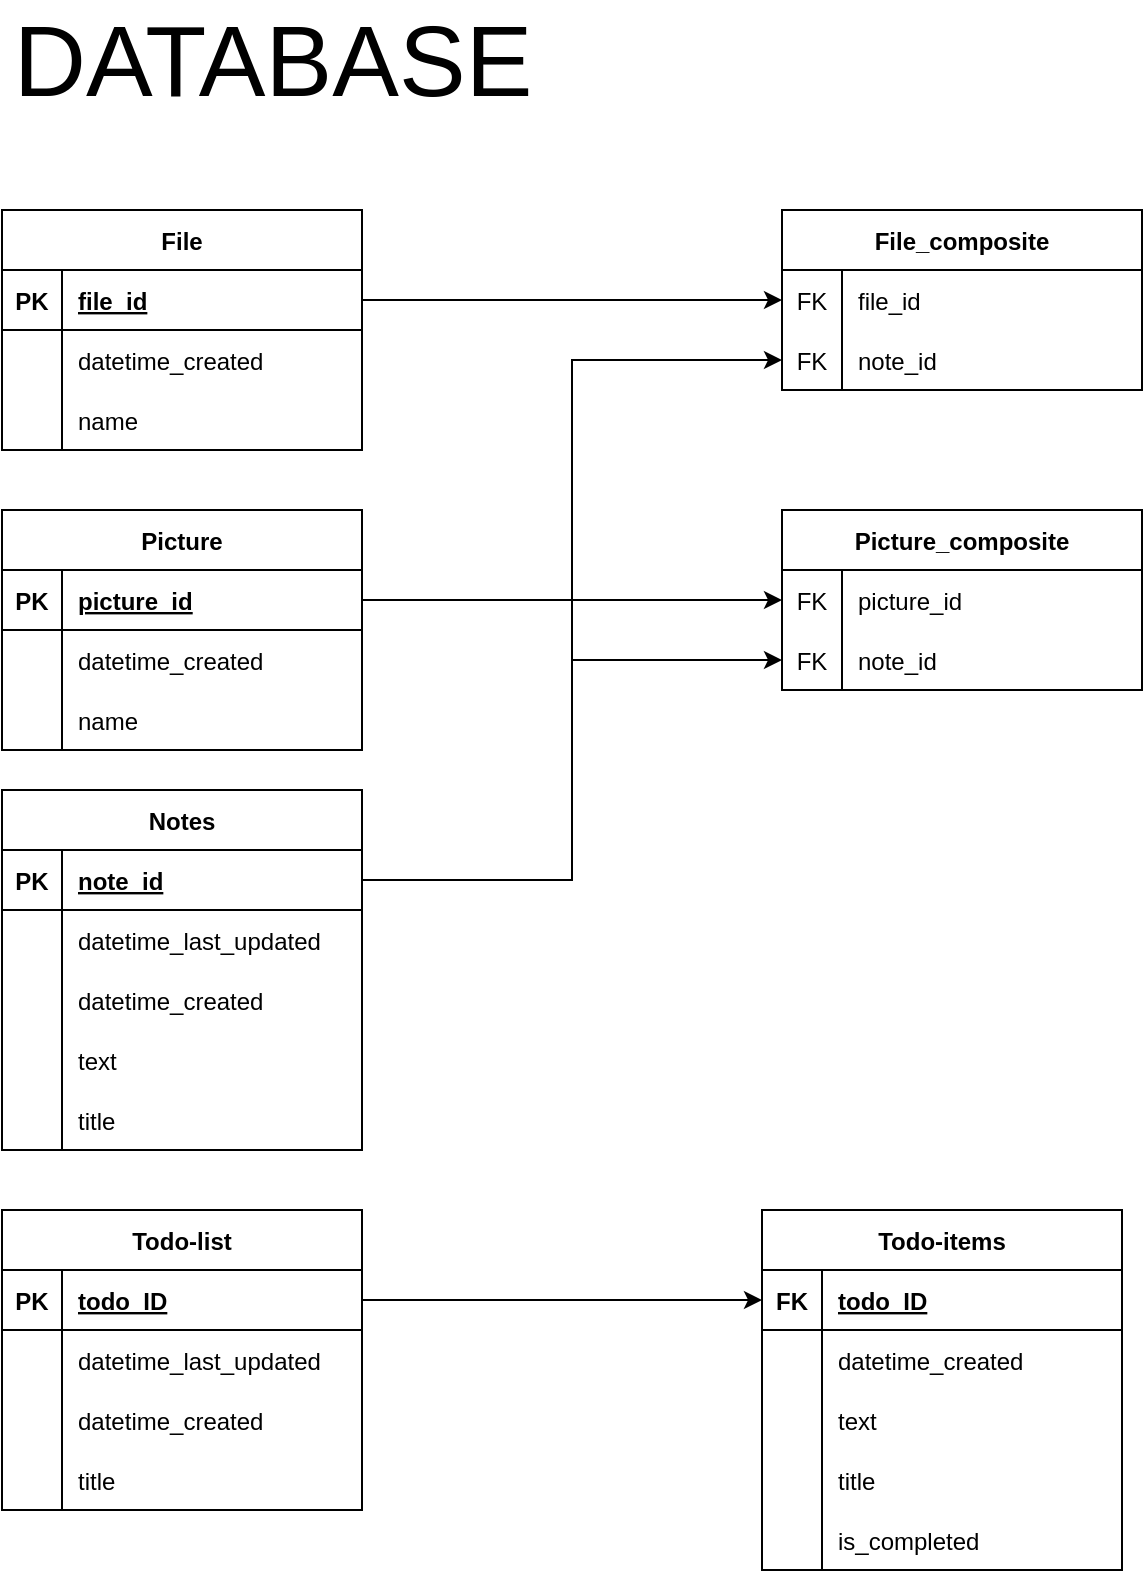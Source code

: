 <mxfile version="15.4.0" type="device"><diagram id="fDgXQUbnJ-UsMfnnyw2e" name="Page-1"><mxGraphModel dx="1408" dy="800" grid="1" gridSize="10" guides="1" tooltips="1" connect="1" arrows="1" fold="1" page="1" pageScale="1" pageWidth="827" pageHeight="1169" math="0" shadow="0"><root><mxCell id="0"/><mxCell id="1" parent="0"/><mxCell id="PBKFeI-GNBVp6w9MFeY1-5" value="Notes" style="shape=table;startSize=30;container=1;collapsible=1;childLayout=tableLayout;fixedRows=1;rowLines=0;fontStyle=1;align=center;resizeLast=1;" parent="1" vertex="1"><mxGeometry x="40" y="410" width="180" height="180" as="geometry"/></mxCell><mxCell id="PBKFeI-GNBVp6w9MFeY1-6" value="" style="shape=partialRectangle;collapsible=0;dropTarget=0;pointerEvents=0;fillColor=none;top=0;left=0;bottom=1;right=0;points=[[0,0.5],[1,0.5]];portConstraint=eastwest;" parent="PBKFeI-GNBVp6w9MFeY1-5" vertex="1"><mxGeometry y="30" width="180" height="30" as="geometry"/></mxCell><mxCell id="PBKFeI-GNBVp6w9MFeY1-7" value="PK" style="shape=partialRectangle;connectable=0;fillColor=none;top=0;left=0;bottom=0;right=0;fontStyle=1;overflow=hidden;" parent="PBKFeI-GNBVp6w9MFeY1-6" vertex="1"><mxGeometry width="30" height="30" as="geometry"><mxRectangle width="30" height="30" as="alternateBounds"/></mxGeometry></mxCell><mxCell id="PBKFeI-GNBVp6w9MFeY1-8" value="note_id" style="shape=partialRectangle;connectable=0;fillColor=none;top=0;left=0;bottom=0;right=0;align=left;spacingLeft=6;fontStyle=5;overflow=hidden;" parent="PBKFeI-GNBVp6w9MFeY1-6" vertex="1"><mxGeometry x="30" width="150" height="30" as="geometry"><mxRectangle width="150" height="30" as="alternateBounds"/></mxGeometry></mxCell><mxCell id="PBKFeI-GNBVp6w9MFeY1-15" value="" style="shape=partialRectangle;collapsible=0;dropTarget=0;pointerEvents=0;fillColor=none;top=0;left=0;bottom=0;right=0;points=[[0,0.5],[1,0.5]];portConstraint=eastwest;" parent="PBKFeI-GNBVp6w9MFeY1-5" vertex="1"><mxGeometry y="60" width="180" height="30" as="geometry"/></mxCell><mxCell id="PBKFeI-GNBVp6w9MFeY1-16" value="" style="shape=partialRectangle;connectable=0;fillColor=none;top=0;left=0;bottom=0;right=0;editable=1;overflow=hidden;" parent="PBKFeI-GNBVp6w9MFeY1-15" vertex="1"><mxGeometry width="30" height="30" as="geometry"><mxRectangle width="30" height="30" as="alternateBounds"/></mxGeometry></mxCell><mxCell id="PBKFeI-GNBVp6w9MFeY1-17" value="datetime_last_updated" style="shape=partialRectangle;connectable=0;fillColor=none;top=0;left=0;bottom=0;right=0;align=left;spacingLeft=6;overflow=hidden;" parent="PBKFeI-GNBVp6w9MFeY1-15" vertex="1"><mxGeometry x="30" width="150" height="30" as="geometry"><mxRectangle width="150" height="30" as="alternateBounds"/></mxGeometry></mxCell><mxCell id="PBKFeI-GNBVp6w9MFeY1-9" value="" style="shape=partialRectangle;collapsible=0;dropTarget=0;pointerEvents=0;fillColor=none;top=0;left=0;bottom=0;right=0;points=[[0,0.5],[1,0.5]];portConstraint=eastwest;" parent="PBKFeI-GNBVp6w9MFeY1-5" vertex="1"><mxGeometry y="90" width="180" height="30" as="geometry"/></mxCell><mxCell id="PBKFeI-GNBVp6w9MFeY1-10" value="" style="shape=partialRectangle;connectable=0;fillColor=none;top=0;left=0;bottom=0;right=0;editable=1;overflow=hidden;" parent="PBKFeI-GNBVp6w9MFeY1-9" vertex="1"><mxGeometry width="30" height="30" as="geometry"><mxRectangle width="30" height="30" as="alternateBounds"/></mxGeometry></mxCell><mxCell id="PBKFeI-GNBVp6w9MFeY1-11" value="datetime_created " style="shape=partialRectangle;connectable=0;fillColor=none;top=0;left=0;bottom=0;right=0;align=left;spacingLeft=6;overflow=hidden;" parent="PBKFeI-GNBVp6w9MFeY1-9" vertex="1"><mxGeometry x="30" width="150" height="30" as="geometry"><mxRectangle width="150" height="30" as="alternateBounds"/></mxGeometry></mxCell><mxCell id="PBKFeI-GNBVp6w9MFeY1-12" value="" style="shape=partialRectangle;collapsible=0;dropTarget=0;pointerEvents=0;fillColor=none;top=0;left=0;bottom=0;right=0;points=[[0,0.5],[1,0.5]];portConstraint=eastwest;" parent="PBKFeI-GNBVp6w9MFeY1-5" vertex="1"><mxGeometry y="120" width="180" height="30" as="geometry"/></mxCell><mxCell id="PBKFeI-GNBVp6w9MFeY1-13" value="" style="shape=partialRectangle;connectable=0;fillColor=none;top=0;left=0;bottom=0;right=0;editable=1;overflow=hidden;" parent="PBKFeI-GNBVp6w9MFeY1-12" vertex="1"><mxGeometry width="30" height="30" as="geometry"><mxRectangle width="30" height="30" as="alternateBounds"/></mxGeometry></mxCell><mxCell id="PBKFeI-GNBVp6w9MFeY1-14" value="text" style="shape=partialRectangle;connectable=0;fillColor=none;top=0;left=0;bottom=0;right=0;align=left;spacingLeft=6;overflow=hidden;" parent="PBKFeI-GNBVp6w9MFeY1-12" vertex="1"><mxGeometry x="30" width="150" height="30" as="geometry"><mxRectangle width="150" height="30" as="alternateBounds"/></mxGeometry></mxCell><mxCell id="PBKFeI-GNBVp6w9MFeY1-82" value="" style="shape=partialRectangle;collapsible=0;dropTarget=0;pointerEvents=0;fillColor=none;top=0;left=0;bottom=0;right=0;points=[[0,0.5],[1,0.5]];portConstraint=eastwest;" parent="PBKFeI-GNBVp6w9MFeY1-5" vertex="1"><mxGeometry y="150" width="180" height="30" as="geometry"/></mxCell><mxCell id="PBKFeI-GNBVp6w9MFeY1-83" value="" style="shape=partialRectangle;connectable=0;fillColor=none;top=0;left=0;bottom=0;right=0;editable=1;overflow=hidden;" parent="PBKFeI-GNBVp6w9MFeY1-82" vertex="1"><mxGeometry width="30" height="30" as="geometry"><mxRectangle width="30" height="30" as="alternateBounds"/></mxGeometry></mxCell><mxCell id="PBKFeI-GNBVp6w9MFeY1-84" value="title" style="shape=partialRectangle;connectable=0;fillColor=none;top=0;left=0;bottom=0;right=0;align=left;spacingLeft=6;overflow=hidden;" parent="PBKFeI-GNBVp6w9MFeY1-82" vertex="1"><mxGeometry x="30" width="150" height="30" as="geometry"><mxRectangle width="150" height="30" as="alternateBounds"/></mxGeometry></mxCell><mxCell id="PBKFeI-GNBVp6w9MFeY1-18" value="Picture" style="shape=table;startSize=30;container=1;collapsible=1;childLayout=tableLayout;fixedRows=1;rowLines=0;fontStyle=1;align=center;resizeLast=1;" parent="1" vertex="1"><mxGeometry x="40" y="270" width="180" height="120" as="geometry"/></mxCell><mxCell id="PBKFeI-GNBVp6w9MFeY1-19" value="" style="shape=partialRectangle;collapsible=0;dropTarget=0;pointerEvents=0;fillColor=none;top=0;left=0;bottom=1;right=0;points=[[0,0.5],[1,0.5]];portConstraint=eastwest;" parent="PBKFeI-GNBVp6w9MFeY1-18" vertex="1"><mxGeometry y="30" width="180" height="30" as="geometry"/></mxCell><mxCell id="PBKFeI-GNBVp6w9MFeY1-20" value="PK" style="shape=partialRectangle;connectable=0;fillColor=none;top=0;left=0;bottom=0;right=0;fontStyle=1;overflow=hidden;" parent="PBKFeI-GNBVp6w9MFeY1-19" vertex="1"><mxGeometry width="30" height="30" as="geometry"><mxRectangle width="30" height="30" as="alternateBounds"/></mxGeometry></mxCell><mxCell id="PBKFeI-GNBVp6w9MFeY1-21" value="picture_id" style="shape=partialRectangle;connectable=0;fillColor=none;top=0;left=0;bottom=0;right=0;align=left;spacingLeft=6;fontStyle=5;overflow=hidden;" parent="PBKFeI-GNBVp6w9MFeY1-19" vertex="1"><mxGeometry x="30" width="150" height="30" as="geometry"><mxRectangle width="150" height="30" as="alternateBounds"/></mxGeometry></mxCell><mxCell id="PBKFeI-GNBVp6w9MFeY1-22" value="" style="shape=partialRectangle;collapsible=0;dropTarget=0;pointerEvents=0;fillColor=none;top=0;left=0;bottom=0;right=0;points=[[0,0.5],[1,0.5]];portConstraint=eastwest;" parent="PBKFeI-GNBVp6w9MFeY1-18" vertex="1"><mxGeometry y="60" width="180" height="30" as="geometry"/></mxCell><mxCell id="PBKFeI-GNBVp6w9MFeY1-23" value="" style="shape=partialRectangle;connectable=0;fillColor=none;top=0;left=0;bottom=0;right=0;editable=1;overflow=hidden;" parent="PBKFeI-GNBVp6w9MFeY1-22" vertex="1"><mxGeometry width="30" height="30" as="geometry"><mxRectangle width="30" height="30" as="alternateBounds"/></mxGeometry></mxCell><mxCell id="PBKFeI-GNBVp6w9MFeY1-24" value="datetime_created " style="shape=partialRectangle;connectable=0;fillColor=none;top=0;left=0;bottom=0;right=0;align=left;spacingLeft=6;overflow=hidden;" parent="PBKFeI-GNBVp6w9MFeY1-22" vertex="1"><mxGeometry x="30" width="150" height="30" as="geometry"><mxRectangle width="150" height="30" as="alternateBounds"/></mxGeometry></mxCell><mxCell id="PBKFeI-GNBVp6w9MFeY1-25" value="" style="shape=partialRectangle;collapsible=0;dropTarget=0;pointerEvents=0;fillColor=none;top=0;left=0;bottom=0;right=0;points=[[0,0.5],[1,0.5]];portConstraint=eastwest;" parent="PBKFeI-GNBVp6w9MFeY1-18" vertex="1"><mxGeometry y="90" width="180" height="30" as="geometry"/></mxCell><mxCell id="PBKFeI-GNBVp6w9MFeY1-26" value="" style="shape=partialRectangle;connectable=0;fillColor=none;top=0;left=0;bottom=0;right=0;editable=1;overflow=hidden;" parent="PBKFeI-GNBVp6w9MFeY1-25" vertex="1"><mxGeometry width="30" height="30" as="geometry"><mxRectangle width="30" height="30" as="alternateBounds"/></mxGeometry></mxCell><mxCell id="PBKFeI-GNBVp6w9MFeY1-27" value="name" style="shape=partialRectangle;connectable=0;fillColor=none;top=0;left=0;bottom=0;right=0;align=left;spacingLeft=6;overflow=hidden;" parent="PBKFeI-GNBVp6w9MFeY1-25" vertex="1"><mxGeometry x="30" width="150" height="30" as="geometry"><mxRectangle width="150" height="30" as="alternateBounds"/></mxGeometry></mxCell><mxCell id="PBKFeI-GNBVp6w9MFeY1-31" value="File" style="shape=table;startSize=30;container=1;collapsible=1;childLayout=tableLayout;fixedRows=1;rowLines=0;fontStyle=1;align=center;resizeLast=1;" parent="1" vertex="1"><mxGeometry x="40" y="120" width="180" height="120" as="geometry"/></mxCell><mxCell id="PBKFeI-GNBVp6w9MFeY1-32" value="" style="shape=partialRectangle;collapsible=0;dropTarget=0;pointerEvents=0;fillColor=none;top=0;left=0;bottom=1;right=0;points=[[0,0.5],[1,0.5]];portConstraint=eastwest;" parent="PBKFeI-GNBVp6w9MFeY1-31" vertex="1"><mxGeometry y="30" width="180" height="30" as="geometry"/></mxCell><mxCell id="PBKFeI-GNBVp6w9MFeY1-33" value="PK" style="shape=partialRectangle;connectable=0;fillColor=none;top=0;left=0;bottom=0;right=0;fontStyle=1;overflow=hidden;" parent="PBKFeI-GNBVp6w9MFeY1-32" vertex="1"><mxGeometry width="30" height="30" as="geometry"><mxRectangle width="30" height="30" as="alternateBounds"/></mxGeometry></mxCell><mxCell id="PBKFeI-GNBVp6w9MFeY1-34" value="file_id" style="shape=partialRectangle;connectable=0;fillColor=none;top=0;left=0;bottom=0;right=0;align=left;spacingLeft=6;fontStyle=5;overflow=hidden;" parent="PBKFeI-GNBVp6w9MFeY1-32" vertex="1"><mxGeometry x="30" width="150" height="30" as="geometry"><mxRectangle width="150" height="30" as="alternateBounds"/></mxGeometry></mxCell><mxCell id="PBKFeI-GNBVp6w9MFeY1-35" value="" style="shape=partialRectangle;collapsible=0;dropTarget=0;pointerEvents=0;fillColor=none;top=0;left=0;bottom=0;right=0;points=[[0,0.5],[1,0.5]];portConstraint=eastwest;" parent="PBKFeI-GNBVp6w9MFeY1-31" vertex="1"><mxGeometry y="60" width="180" height="30" as="geometry"/></mxCell><mxCell id="PBKFeI-GNBVp6w9MFeY1-36" value="" style="shape=partialRectangle;connectable=0;fillColor=none;top=0;left=0;bottom=0;right=0;editable=1;overflow=hidden;" parent="PBKFeI-GNBVp6w9MFeY1-35" vertex="1"><mxGeometry width="30" height="30" as="geometry"><mxRectangle width="30" height="30" as="alternateBounds"/></mxGeometry></mxCell><mxCell id="PBKFeI-GNBVp6w9MFeY1-37" value="datetime_created " style="shape=partialRectangle;connectable=0;fillColor=none;top=0;left=0;bottom=0;right=0;align=left;spacingLeft=6;overflow=hidden;" parent="PBKFeI-GNBVp6w9MFeY1-35" vertex="1"><mxGeometry x="30" width="150" height="30" as="geometry"><mxRectangle width="150" height="30" as="alternateBounds"/></mxGeometry></mxCell><mxCell id="PBKFeI-GNBVp6w9MFeY1-38" value="" style="shape=partialRectangle;collapsible=0;dropTarget=0;pointerEvents=0;fillColor=none;top=0;left=0;bottom=0;right=0;points=[[0,0.5],[1,0.5]];portConstraint=eastwest;" parent="PBKFeI-GNBVp6w9MFeY1-31" vertex="1"><mxGeometry y="90" width="180" height="30" as="geometry"/></mxCell><mxCell id="PBKFeI-GNBVp6w9MFeY1-39" value="" style="shape=partialRectangle;connectable=0;fillColor=none;top=0;left=0;bottom=0;right=0;editable=1;overflow=hidden;" parent="PBKFeI-GNBVp6w9MFeY1-38" vertex="1"><mxGeometry width="30" height="30" as="geometry"><mxRectangle width="30" height="30" as="alternateBounds"/></mxGeometry></mxCell><mxCell id="PBKFeI-GNBVp6w9MFeY1-40" value="name" style="shape=partialRectangle;connectable=0;fillColor=none;top=0;left=0;bottom=0;right=0;align=left;spacingLeft=6;overflow=hidden;" parent="PBKFeI-GNBVp6w9MFeY1-38" vertex="1"><mxGeometry x="30" width="150" height="30" as="geometry"><mxRectangle width="150" height="30" as="alternateBounds"/></mxGeometry></mxCell><mxCell id="PBKFeI-GNBVp6w9MFeY1-47" value="Picture_composite" style="shape=table;startSize=30;container=1;collapsible=1;childLayout=tableLayout;fixedRows=1;rowLines=0;fontStyle=1;align=center;resizeLast=1;" parent="1" vertex="1"><mxGeometry x="430" y="270" width="180" height="90" as="geometry"/></mxCell><mxCell id="PBKFeI-GNBVp6w9MFeY1-54" value="" style="shape=partialRectangle;collapsible=0;dropTarget=0;pointerEvents=0;fillColor=none;top=0;left=0;bottom=0;right=0;points=[[0,0.5],[1,0.5]];portConstraint=eastwest;" parent="PBKFeI-GNBVp6w9MFeY1-47" vertex="1"><mxGeometry y="30" width="180" height="30" as="geometry"/></mxCell><mxCell id="PBKFeI-GNBVp6w9MFeY1-55" value="FK" style="shape=partialRectangle;connectable=0;fillColor=none;top=0;left=0;bottom=0;right=0;editable=1;overflow=hidden;" parent="PBKFeI-GNBVp6w9MFeY1-54" vertex="1"><mxGeometry width="30" height="30" as="geometry"><mxRectangle width="30" height="30" as="alternateBounds"/></mxGeometry></mxCell><mxCell id="PBKFeI-GNBVp6w9MFeY1-56" value="picture_id" style="shape=partialRectangle;connectable=0;fillColor=none;top=0;left=0;bottom=0;right=0;align=left;spacingLeft=6;overflow=hidden;" parent="PBKFeI-GNBVp6w9MFeY1-54" vertex="1"><mxGeometry x="30" width="150" height="30" as="geometry"><mxRectangle width="150" height="30" as="alternateBounds"/></mxGeometry></mxCell><mxCell id="PBKFeI-GNBVp6w9MFeY1-57" value="" style="shape=partialRectangle;collapsible=0;dropTarget=0;pointerEvents=0;fillColor=none;top=0;left=0;bottom=0;right=0;points=[[0,0.5],[1,0.5]];portConstraint=eastwest;" parent="PBKFeI-GNBVp6w9MFeY1-47" vertex="1"><mxGeometry y="60" width="180" height="30" as="geometry"/></mxCell><mxCell id="PBKFeI-GNBVp6w9MFeY1-58" value="FK" style="shape=partialRectangle;connectable=0;fillColor=none;top=0;left=0;bottom=0;right=0;editable=1;overflow=hidden;" parent="PBKFeI-GNBVp6w9MFeY1-57" vertex="1"><mxGeometry width="30" height="30" as="geometry"><mxRectangle width="30" height="30" as="alternateBounds"/></mxGeometry></mxCell><mxCell id="PBKFeI-GNBVp6w9MFeY1-59" value="note_id" style="shape=partialRectangle;connectable=0;fillColor=none;top=0;left=0;bottom=0;right=0;align=left;spacingLeft=6;overflow=hidden;" parent="PBKFeI-GNBVp6w9MFeY1-57" vertex="1"><mxGeometry x="30" width="150" height="30" as="geometry"><mxRectangle width="150" height="30" as="alternateBounds"/></mxGeometry></mxCell><mxCell id="PBKFeI-GNBVp6w9MFeY1-60" value="File_composite" style="shape=table;startSize=30;container=1;collapsible=1;childLayout=tableLayout;fixedRows=1;rowLines=0;fontStyle=1;align=center;resizeLast=1;" parent="1" vertex="1"><mxGeometry x="430" y="120" width="180" height="90" as="geometry"/></mxCell><mxCell id="PBKFeI-GNBVp6w9MFeY1-67" value="" style="shape=partialRectangle;collapsible=0;dropTarget=0;pointerEvents=0;fillColor=none;top=0;left=0;bottom=0;right=0;points=[[0,0.5],[1,0.5]];portConstraint=eastwest;" parent="PBKFeI-GNBVp6w9MFeY1-60" vertex="1"><mxGeometry y="30" width="180" height="30" as="geometry"/></mxCell><mxCell id="PBKFeI-GNBVp6w9MFeY1-68" value="FK" style="shape=partialRectangle;connectable=0;fillColor=none;top=0;left=0;bottom=0;right=0;editable=1;overflow=hidden;fontStyle=0" parent="PBKFeI-GNBVp6w9MFeY1-67" vertex="1"><mxGeometry width="30" height="30" as="geometry"><mxRectangle width="30" height="30" as="alternateBounds"/></mxGeometry></mxCell><mxCell id="PBKFeI-GNBVp6w9MFeY1-69" value="file_id" style="shape=partialRectangle;connectable=0;fillColor=none;top=0;left=0;bottom=0;right=0;align=left;spacingLeft=6;overflow=hidden;" parent="PBKFeI-GNBVp6w9MFeY1-67" vertex="1"><mxGeometry x="30" width="150" height="30" as="geometry"><mxRectangle width="150" height="30" as="alternateBounds"/></mxGeometry></mxCell><mxCell id="PBKFeI-GNBVp6w9MFeY1-70" value="" style="shape=partialRectangle;collapsible=0;dropTarget=0;pointerEvents=0;fillColor=none;top=0;left=0;bottom=0;right=0;points=[[0,0.5],[1,0.5]];portConstraint=eastwest;" parent="PBKFeI-GNBVp6w9MFeY1-60" vertex="1"><mxGeometry y="60" width="180" height="30" as="geometry"/></mxCell><mxCell id="PBKFeI-GNBVp6w9MFeY1-71" value="FK" style="shape=partialRectangle;connectable=0;fillColor=none;top=0;left=0;bottom=0;right=0;editable=1;overflow=hidden;" parent="PBKFeI-GNBVp6w9MFeY1-70" vertex="1"><mxGeometry width="30" height="30" as="geometry"><mxRectangle width="30" height="30" as="alternateBounds"/></mxGeometry></mxCell><mxCell id="PBKFeI-GNBVp6w9MFeY1-72" value="note_id" style="shape=partialRectangle;connectable=0;fillColor=none;top=0;left=0;bottom=0;right=0;align=left;spacingLeft=6;overflow=hidden;" parent="PBKFeI-GNBVp6w9MFeY1-70" vertex="1"><mxGeometry x="30" width="150" height="30" as="geometry"><mxRectangle width="150" height="30" as="alternateBounds"/></mxGeometry></mxCell><mxCell id="PBKFeI-GNBVp6w9MFeY1-192" style="edgeStyle=orthogonalEdgeStyle;rounded=0;orthogonalLoop=1;jettySize=auto;html=1;exitX=1;exitY=0.5;exitDx=0;exitDy=0;entryX=0;entryY=0.5;entryDx=0;entryDy=0;" parent="1" source="PBKFeI-GNBVp6w9MFeY1-86" target="PBKFeI-GNBVp6w9MFeY1-171" edge="1"><mxGeometry relative="1" as="geometry"/></mxCell><mxCell id="PBKFeI-GNBVp6w9MFeY1-85" value="Todo-list" style="shape=table;startSize=30;container=1;collapsible=1;childLayout=tableLayout;fixedRows=1;rowLines=0;fontStyle=1;align=center;resizeLast=1;" parent="1" vertex="1"><mxGeometry x="40" y="620" width="180" height="150" as="geometry"/></mxCell><mxCell id="PBKFeI-GNBVp6w9MFeY1-86" value="" style="shape=partialRectangle;collapsible=0;dropTarget=0;pointerEvents=0;fillColor=none;top=0;left=0;bottom=1;right=0;points=[[0,0.5],[1,0.5]];portConstraint=eastwest;" parent="PBKFeI-GNBVp6w9MFeY1-85" vertex="1"><mxGeometry y="30" width="180" height="30" as="geometry"/></mxCell><mxCell id="PBKFeI-GNBVp6w9MFeY1-87" value="PK" style="shape=partialRectangle;connectable=0;fillColor=none;top=0;left=0;bottom=0;right=0;fontStyle=1;overflow=hidden;" parent="PBKFeI-GNBVp6w9MFeY1-86" vertex="1"><mxGeometry width="30" height="30" as="geometry"><mxRectangle width="30" height="30" as="alternateBounds"/></mxGeometry></mxCell><mxCell id="PBKFeI-GNBVp6w9MFeY1-88" value="todo_ID" style="shape=partialRectangle;connectable=0;fillColor=none;top=0;left=0;bottom=0;right=0;align=left;spacingLeft=6;fontStyle=5;overflow=hidden;" parent="PBKFeI-GNBVp6w9MFeY1-86" vertex="1"><mxGeometry x="30" width="150" height="30" as="geometry"><mxRectangle width="150" height="30" as="alternateBounds"/></mxGeometry></mxCell><mxCell id="PBKFeI-GNBVp6w9MFeY1-89" value="" style="shape=partialRectangle;collapsible=0;dropTarget=0;pointerEvents=0;fillColor=none;top=0;left=0;bottom=0;right=0;points=[[0,0.5],[1,0.5]];portConstraint=eastwest;" parent="PBKFeI-GNBVp6w9MFeY1-85" vertex="1"><mxGeometry y="60" width="180" height="30" as="geometry"/></mxCell><mxCell id="PBKFeI-GNBVp6w9MFeY1-90" value="" style="shape=partialRectangle;connectable=0;fillColor=none;top=0;left=0;bottom=0;right=0;editable=1;overflow=hidden;" parent="PBKFeI-GNBVp6w9MFeY1-89" vertex="1"><mxGeometry width="30" height="30" as="geometry"><mxRectangle width="30" height="30" as="alternateBounds"/></mxGeometry></mxCell><mxCell id="PBKFeI-GNBVp6w9MFeY1-91" value="datetime_last_updated" style="shape=partialRectangle;connectable=0;fillColor=none;top=0;left=0;bottom=0;right=0;align=left;spacingLeft=6;overflow=hidden;" parent="PBKFeI-GNBVp6w9MFeY1-89" vertex="1"><mxGeometry x="30" width="150" height="30" as="geometry"><mxRectangle width="150" height="30" as="alternateBounds"/></mxGeometry></mxCell><mxCell id="PBKFeI-GNBVp6w9MFeY1-92" value="" style="shape=partialRectangle;collapsible=0;dropTarget=0;pointerEvents=0;fillColor=none;top=0;left=0;bottom=0;right=0;points=[[0,0.5],[1,0.5]];portConstraint=eastwest;" parent="PBKFeI-GNBVp6w9MFeY1-85" vertex="1"><mxGeometry y="90" width="180" height="30" as="geometry"/></mxCell><mxCell id="PBKFeI-GNBVp6w9MFeY1-93" value="" style="shape=partialRectangle;connectable=0;fillColor=none;top=0;left=0;bottom=0;right=0;editable=1;overflow=hidden;" parent="PBKFeI-GNBVp6w9MFeY1-92" vertex="1"><mxGeometry width="30" height="30" as="geometry"><mxRectangle width="30" height="30" as="alternateBounds"/></mxGeometry></mxCell><mxCell id="PBKFeI-GNBVp6w9MFeY1-94" value="datetime_created " style="shape=partialRectangle;connectable=0;fillColor=none;top=0;left=0;bottom=0;right=0;align=left;spacingLeft=6;overflow=hidden;" parent="PBKFeI-GNBVp6w9MFeY1-92" vertex="1"><mxGeometry x="30" width="150" height="30" as="geometry"><mxRectangle width="150" height="30" as="alternateBounds"/></mxGeometry></mxCell><mxCell id="PBKFeI-GNBVp6w9MFeY1-98" value="" style="shape=partialRectangle;collapsible=0;dropTarget=0;pointerEvents=0;fillColor=none;top=0;left=0;bottom=0;right=0;points=[[0,0.5],[1,0.5]];portConstraint=eastwest;" parent="PBKFeI-GNBVp6w9MFeY1-85" vertex="1"><mxGeometry y="120" width="180" height="30" as="geometry"/></mxCell><mxCell id="PBKFeI-GNBVp6w9MFeY1-99" value="" style="shape=partialRectangle;connectable=0;fillColor=none;top=0;left=0;bottom=0;right=0;editable=1;overflow=hidden;" parent="PBKFeI-GNBVp6w9MFeY1-98" vertex="1"><mxGeometry width="30" height="30" as="geometry"><mxRectangle width="30" height="30" as="alternateBounds"/></mxGeometry></mxCell><mxCell id="PBKFeI-GNBVp6w9MFeY1-100" value="title" style="shape=partialRectangle;connectable=0;fillColor=none;top=0;left=0;bottom=0;right=0;align=left;spacingLeft=6;overflow=hidden;" parent="PBKFeI-GNBVp6w9MFeY1-98" vertex="1"><mxGeometry x="30" width="150" height="30" as="geometry"><mxRectangle width="150" height="30" as="alternateBounds"/></mxGeometry></mxCell><mxCell id="PBKFeI-GNBVp6w9MFeY1-170" value="Todo-items" style="shape=table;startSize=30;container=1;collapsible=1;childLayout=tableLayout;fixedRows=1;rowLines=0;fontStyle=1;align=center;resizeLast=1;" parent="1" vertex="1"><mxGeometry x="420" y="620" width="180" height="180" as="geometry"/></mxCell><mxCell id="PBKFeI-GNBVp6w9MFeY1-171" value="" style="shape=partialRectangle;collapsible=0;dropTarget=0;pointerEvents=0;fillColor=none;top=0;left=0;bottom=1;right=0;points=[[0,0.5],[1,0.5]];portConstraint=eastwest;" parent="PBKFeI-GNBVp6w9MFeY1-170" vertex="1"><mxGeometry y="30" width="180" height="30" as="geometry"/></mxCell><mxCell id="PBKFeI-GNBVp6w9MFeY1-172" value="FK" style="shape=partialRectangle;connectable=0;fillColor=none;top=0;left=0;bottom=0;right=0;fontStyle=1;overflow=hidden;" parent="PBKFeI-GNBVp6w9MFeY1-171" vertex="1"><mxGeometry width="30" height="30" as="geometry"><mxRectangle width="30" height="30" as="alternateBounds"/></mxGeometry></mxCell><mxCell id="PBKFeI-GNBVp6w9MFeY1-173" value="todo_ID" style="shape=partialRectangle;connectable=0;fillColor=none;top=0;left=0;bottom=0;right=0;align=left;spacingLeft=6;fontStyle=5;overflow=hidden;" parent="PBKFeI-GNBVp6w9MFeY1-171" vertex="1"><mxGeometry x="30" width="150" height="30" as="geometry"><mxRectangle width="150" height="30" as="alternateBounds"/></mxGeometry></mxCell><mxCell id="PBKFeI-GNBVp6w9MFeY1-177" value="" style="shape=partialRectangle;collapsible=0;dropTarget=0;pointerEvents=0;fillColor=none;top=0;left=0;bottom=0;right=0;points=[[0,0.5],[1,0.5]];portConstraint=eastwest;" parent="PBKFeI-GNBVp6w9MFeY1-170" vertex="1"><mxGeometry y="60" width="180" height="30" as="geometry"/></mxCell><mxCell id="PBKFeI-GNBVp6w9MFeY1-178" value="" style="shape=partialRectangle;connectable=0;fillColor=none;top=0;left=0;bottom=0;right=0;editable=1;overflow=hidden;" parent="PBKFeI-GNBVp6w9MFeY1-177" vertex="1"><mxGeometry width="30" height="30" as="geometry"><mxRectangle width="30" height="30" as="alternateBounds"/></mxGeometry></mxCell><mxCell id="PBKFeI-GNBVp6w9MFeY1-179" value="datetime_created " style="shape=partialRectangle;connectable=0;fillColor=none;top=0;left=0;bottom=0;right=0;align=left;spacingLeft=6;overflow=hidden;" parent="PBKFeI-GNBVp6w9MFeY1-177" vertex="1"><mxGeometry x="30" width="150" height="30" as="geometry"><mxRectangle width="150" height="30" as="alternateBounds"/></mxGeometry></mxCell><mxCell id="PBKFeI-GNBVp6w9MFeY1-180" value="" style="shape=partialRectangle;collapsible=0;dropTarget=0;pointerEvents=0;fillColor=none;top=0;left=0;bottom=0;right=0;points=[[0,0.5],[1,0.5]];portConstraint=eastwest;" parent="PBKFeI-GNBVp6w9MFeY1-170" vertex="1"><mxGeometry y="90" width="180" height="30" as="geometry"/></mxCell><mxCell id="PBKFeI-GNBVp6w9MFeY1-181" value="" style="shape=partialRectangle;connectable=0;fillColor=none;top=0;left=0;bottom=0;right=0;editable=1;overflow=hidden;" parent="PBKFeI-GNBVp6w9MFeY1-180" vertex="1"><mxGeometry width="30" height="30" as="geometry"><mxRectangle width="30" height="30" as="alternateBounds"/></mxGeometry></mxCell><mxCell id="PBKFeI-GNBVp6w9MFeY1-182" value="text" style="shape=partialRectangle;connectable=0;fillColor=none;top=0;left=0;bottom=0;right=0;align=left;spacingLeft=6;overflow=hidden;" parent="PBKFeI-GNBVp6w9MFeY1-180" vertex="1"><mxGeometry x="30" width="150" height="30" as="geometry"><mxRectangle width="150" height="30" as="alternateBounds"/></mxGeometry></mxCell><mxCell id="PBKFeI-GNBVp6w9MFeY1-183" value="" style="shape=partialRectangle;collapsible=0;dropTarget=0;pointerEvents=0;fillColor=none;top=0;left=0;bottom=0;right=0;points=[[0,0.5],[1,0.5]];portConstraint=eastwest;" parent="PBKFeI-GNBVp6w9MFeY1-170" vertex="1"><mxGeometry y="120" width="180" height="30" as="geometry"/></mxCell><mxCell id="PBKFeI-GNBVp6w9MFeY1-184" value="" style="shape=partialRectangle;connectable=0;fillColor=none;top=0;left=0;bottom=0;right=0;editable=1;overflow=hidden;" parent="PBKFeI-GNBVp6w9MFeY1-183" vertex="1"><mxGeometry width="30" height="30" as="geometry"><mxRectangle width="30" height="30" as="alternateBounds"/></mxGeometry></mxCell><mxCell id="PBKFeI-GNBVp6w9MFeY1-185" value="title" style="shape=partialRectangle;connectable=0;fillColor=none;top=0;left=0;bottom=0;right=0;align=left;spacingLeft=6;overflow=hidden;" parent="PBKFeI-GNBVp6w9MFeY1-183" vertex="1"><mxGeometry x="30" width="150" height="30" as="geometry"><mxRectangle width="150" height="30" as="alternateBounds"/></mxGeometry></mxCell><mxCell id="PBKFeI-GNBVp6w9MFeY1-186" value="" style="shape=partialRectangle;collapsible=0;dropTarget=0;pointerEvents=0;fillColor=none;top=0;left=0;bottom=0;right=0;points=[[0,0.5],[1,0.5]];portConstraint=eastwest;" parent="PBKFeI-GNBVp6w9MFeY1-170" vertex="1"><mxGeometry y="150" width="180" height="30" as="geometry"/></mxCell><mxCell id="PBKFeI-GNBVp6w9MFeY1-187" value="" style="shape=partialRectangle;connectable=0;fillColor=none;top=0;left=0;bottom=0;right=0;editable=1;overflow=hidden;" parent="PBKFeI-GNBVp6w9MFeY1-186" vertex="1"><mxGeometry width="30" height="30" as="geometry"><mxRectangle width="30" height="30" as="alternateBounds"/></mxGeometry></mxCell><mxCell id="PBKFeI-GNBVp6w9MFeY1-188" value="is_completed" style="shape=partialRectangle;connectable=0;fillColor=none;top=0;left=0;bottom=0;right=0;align=left;spacingLeft=6;overflow=hidden;" parent="PBKFeI-GNBVp6w9MFeY1-186" vertex="1"><mxGeometry x="30" width="150" height="30" as="geometry"><mxRectangle width="150" height="30" as="alternateBounds"/></mxGeometry></mxCell><mxCell id="PBKFeI-GNBVp6w9MFeY1-193" value="&lt;font style=&quot;font-size: 50px&quot;&gt;DATABASE&lt;br&gt;&lt;/font&gt;" style="text;html=1;align=center;verticalAlign=middle;resizable=0;points=[];autosize=1;strokeColor=none;fillColor=none;" parent="1" vertex="1"><mxGeometry x="40" y="30" width="270" height="30" as="geometry"/></mxCell><mxCell id="zbo72Tc2ISVxUCJ8un_6-1" style="edgeStyle=orthogonalEdgeStyle;rounded=0;orthogonalLoop=1;jettySize=auto;html=1;" edge="1" parent="1" source="PBKFeI-GNBVp6w9MFeY1-32" target="PBKFeI-GNBVp6w9MFeY1-67"><mxGeometry relative="1" as="geometry"/></mxCell><mxCell id="zbo72Tc2ISVxUCJ8un_6-2" style="edgeStyle=orthogonalEdgeStyle;rounded=0;orthogonalLoop=1;jettySize=auto;html=1;exitX=1;exitY=0.5;exitDx=0;exitDy=0;entryX=0;entryY=0.5;entryDx=0;entryDy=0;" edge="1" parent="1" source="PBKFeI-GNBVp6w9MFeY1-6" target="PBKFeI-GNBVp6w9MFeY1-57"><mxGeometry relative="1" as="geometry"/></mxCell><mxCell id="zbo72Tc2ISVxUCJ8un_6-3" style="edgeStyle=orthogonalEdgeStyle;rounded=0;orthogonalLoop=1;jettySize=auto;html=1;entryX=0;entryY=0.5;entryDx=0;entryDy=0;" edge="1" parent="1" source="PBKFeI-GNBVp6w9MFeY1-6" target="PBKFeI-GNBVp6w9MFeY1-70"><mxGeometry relative="1" as="geometry"/></mxCell><mxCell id="zbo72Tc2ISVxUCJ8un_6-4" style="edgeStyle=orthogonalEdgeStyle;rounded=0;orthogonalLoop=1;jettySize=auto;html=1;exitX=1;exitY=0.5;exitDx=0;exitDy=0;" edge="1" parent="1" source="PBKFeI-GNBVp6w9MFeY1-19" target="PBKFeI-GNBVp6w9MFeY1-54"><mxGeometry relative="1" as="geometry"/></mxCell></root></mxGraphModel></diagram></mxfile>